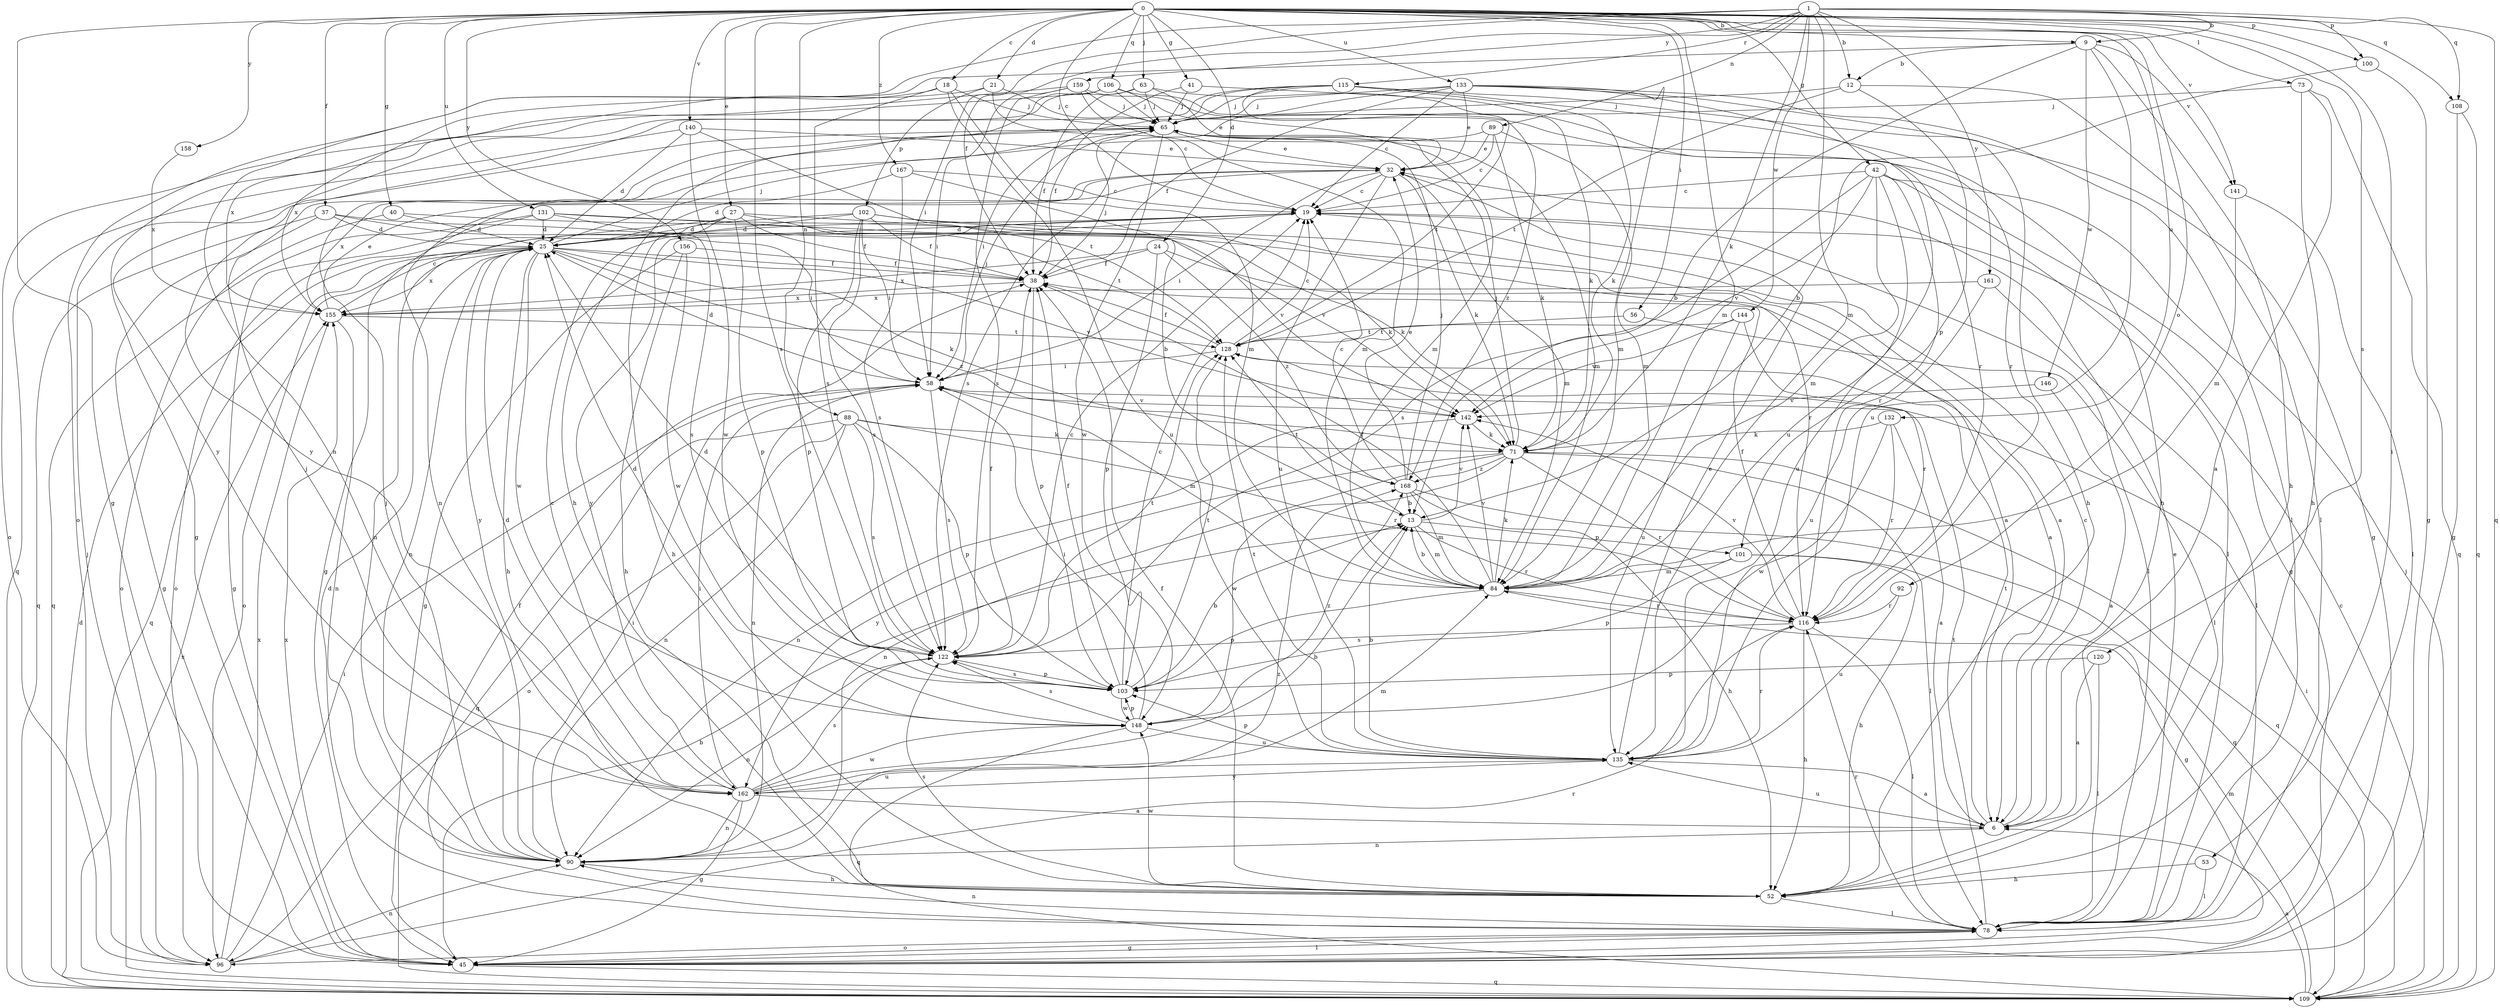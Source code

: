 strict digraph  {
0;
1;
6;
9;
12;
13;
18;
19;
21;
24;
25;
27;
32;
37;
38;
40;
41;
42;
45;
52;
53;
56;
58;
63;
65;
71;
73;
78;
84;
88;
89;
90;
92;
96;
100;
101;
102;
103;
106;
108;
109;
115;
116;
120;
122;
128;
131;
132;
133;
135;
140;
141;
142;
144;
146;
148;
155;
156;
158;
159;
161;
162;
167;
168;
0 -> 9  [label=b];
0 -> 18  [label=c];
0 -> 19  [label=c];
0 -> 21  [label=d];
0 -> 24  [label=d];
0 -> 27  [label=e];
0 -> 37  [label=f];
0 -> 40  [label=g];
0 -> 41  [label=g];
0 -> 42  [label=g];
0 -> 45  [label=g];
0 -> 53  [label=i];
0 -> 56  [label=i];
0 -> 63  [label=j];
0 -> 73  [label=l];
0 -> 84  [label=m];
0 -> 88  [label=n];
0 -> 92  [label=o];
0 -> 100  [label=p];
0 -> 106  [label=q];
0 -> 108  [label=q];
0 -> 120  [label=s];
0 -> 122  [label=s];
0 -> 131  [label=u];
0 -> 132  [label=u];
0 -> 133  [label=u];
0 -> 140  [label=v];
0 -> 141  [label=v];
0 -> 156  [label=y];
0 -> 158  [label=y];
0 -> 167  [label=z];
1 -> 9  [label=b];
1 -> 12  [label=b];
1 -> 38  [label=f];
1 -> 58  [label=i];
1 -> 71  [label=k];
1 -> 84  [label=m];
1 -> 89  [label=n];
1 -> 90  [label=n];
1 -> 100  [label=p];
1 -> 108  [label=q];
1 -> 109  [label=q];
1 -> 115  [label=r];
1 -> 144  [label=w];
1 -> 159  [label=y];
1 -> 161  [label=y];
6 -> 19  [label=c];
6 -> 90  [label=n];
6 -> 128  [label=t];
6 -> 135  [label=u];
9 -> 12  [label=b];
9 -> 13  [label=b];
9 -> 52  [label=h];
9 -> 96  [label=o];
9 -> 135  [label=u];
9 -> 141  [label=v];
9 -> 146  [label=w];
12 -> 65  [label=j];
12 -> 78  [label=l];
12 -> 101  [label=p];
12 -> 128  [label=t];
13 -> 84  [label=m];
13 -> 101  [label=p];
13 -> 116  [label=r];
13 -> 128  [label=t];
13 -> 142  [label=v];
18 -> 65  [label=j];
18 -> 84  [label=m];
18 -> 122  [label=s];
18 -> 135  [label=u];
18 -> 155  [label=x];
19 -> 25  [label=d];
19 -> 78  [label=l];
19 -> 162  [label=y];
21 -> 65  [label=j];
21 -> 84  [label=m];
21 -> 102  [label=p];
21 -> 155  [label=x];
24 -> 6  [label=a];
24 -> 38  [label=f];
24 -> 103  [label=p];
24 -> 155  [label=x];
24 -> 168  [label=z];
25 -> 38  [label=f];
25 -> 52  [label=h];
25 -> 65  [label=j];
25 -> 71  [label=k];
25 -> 90  [label=n];
25 -> 96  [label=o];
25 -> 109  [label=q];
25 -> 142  [label=v];
25 -> 148  [label=w];
25 -> 155  [label=x];
25 -> 162  [label=y];
25 -> 168  [label=z];
27 -> 25  [label=d];
27 -> 38  [label=f];
27 -> 52  [label=h];
27 -> 71  [label=k];
27 -> 90  [label=n];
27 -> 103  [label=p];
27 -> 128  [label=t];
32 -> 19  [label=c];
32 -> 45  [label=g];
32 -> 58  [label=i];
32 -> 71  [label=k];
32 -> 84  [label=m];
32 -> 135  [label=u];
32 -> 155  [label=x];
37 -> 25  [label=d];
37 -> 45  [label=g];
37 -> 58  [label=i];
37 -> 109  [label=q];
37 -> 142  [label=v];
38 -> 65  [label=j];
38 -> 103  [label=p];
38 -> 155  [label=x];
40 -> 25  [label=d];
40 -> 96  [label=o];
40 -> 116  [label=r];
41 -> 38  [label=f];
41 -> 65  [label=j];
41 -> 116  [label=r];
42 -> 19  [label=c];
42 -> 45  [label=g];
42 -> 78  [label=l];
42 -> 84  [label=m];
42 -> 116  [label=r];
42 -> 122  [label=s];
42 -> 135  [label=u];
42 -> 142  [label=v];
45 -> 13  [label=b];
45 -> 78  [label=l];
45 -> 109  [label=q];
45 -> 155  [label=x];
52 -> 38  [label=f];
52 -> 78  [label=l];
52 -> 122  [label=s];
52 -> 148  [label=w];
53 -> 52  [label=h];
53 -> 78  [label=l];
56 -> 78  [label=l];
56 -> 128  [label=t];
58 -> 25  [label=d];
58 -> 65  [label=j];
58 -> 84  [label=m];
58 -> 90  [label=n];
58 -> 122  [label=s];
58 -> 142  [label=v];
63 -> 32  [label=e];
63 -> 38  [label=f];
63 -> 65  [label=j];
63 -> 71  [label=k];
63 -> 162  [label=y];
65 -> 32  [label=e];
65 -> 84  [label=m];
65 -> 148  [label=w];
71 -> 65  [label=j];
71 -> 78  [label=l];
71 -> 90  [label=n];
71 -> 109  [label=q];
71 -> 116  [label=r];
71 -> 148  [label=w];
71 -> 162  [label=y];
71 -> 168  [label=z];
73 -> 6  [label=a];
73 -> 52  [label=h];
73 -> 65  [label=j];
73 -> 109  [label=q];
78 -> 25  [label=d];
78 -> 32  [label=e];
78 -> 38  [label=f];
78 -> 45  [label=g];
78 -> 90  [label=n];
78 -> 96  [label=o];
78 -> 116  [label=r];
78 -> 128  [label=t];
84 -> 13  [label=b];
84 -> 38  [label=f];
84 -> 71  [label=k];
84 -> 103  [label=p];
84 -> 116  [label=r];
84 -> 142  [label=v];
88 -> 71  [label=k];
88 -> 90  [label=n];
88 -> 96  [label=o];
88 -> 103  [label=p];
88 -> 109  [label=q];
88 -> 116  [label=r];
88 -> 122  [label=s];
89 -> 19  [label=c];
89 -> 32  [label=e];
89 -> 71  [label=k];
89 -> 84  [label=m];
89 -> 90  [label=n];
90 -> 52  [label=h];
90 -> 58  [label=i];
90 -> 65  [label=j];
90 -> 168  [label=z];
92 -> 116  [label=r];
92 -> 135  [label=u];
96 -> 58  [label=i];
96 -> 65  [label=j];
96 -> 90  [label=n];
96 -> 116  [label=r];
96 -> 155  [label=x];
100 -> 13  [label=b];
100 -> 45  [label=g];
101 -> 45  [label=g];
101 -> 52  [label=h];
101 -> 84  [label=m];
101 -> 103  [label=p];
102 -> 6  [label=a];
102 -> 25  [label=d];
102 -> 38  [label=f];
102 -> 58  [label=i];
102 -> 71  [label=k];
102 -> 96  [label=o];
102 -> 103  [label=p];
102 -> 122  [label=s];
103 -> 13  [label=b];
103 -> 19  [label=c];
103 -> 25  [label=d];
103 -> 38  [label=f];
103 -> 122  [label=s];
103 -> 128  [label=t];
103 -> 148  [label=w];
106 -> 45  [label=g];
106 -> 52  [label=h];
106 -> 65  [label=j];
106 -> 84  [label=m];
106 -> 168  [label=z];
108 -> 45  [label=g];
108 -> 109  [label=q];
109 -> 6  [label=a];
109 -> 19  [label=c];
109 -> 25  [label=d];
109 -> 58  [label=i];
109 -> 65  [label=j];
109 -> 84  [label=m];
109 -> 155  [label=x];
115 -> 45  [label=g];
115 -> 52  [label=h];
115 -> 58  [label=i];
115 -> 65  [label=j];
115 -> 71  [label=k];
115 -> 128  [label=t];
115 -> 162  [label=y];
116 -> 38  [label=f];
116 -> 52  [label=h];
116 -> 78  [label=l];
116 -> 122  [label=s];
116 -> 142  [label=v];
120 -> 6  [label=a];
120 -> 78  [label=l];
120 -> 103  [label=p];
122 -> 19  [label=c];
122 -> 25  [label=d];
122 -> 38  [label=f];
122 -> 90  [label=n];
122 -> 103  [label=p];
122 -> 128  [label=t];
128 -> 19  [label=c];
128 -> 38  [label=f];
128 -> 58  [label=i];
131 -> 6  [label=a];
131 -> 25  [label=d];
131 -> 45  [label=g];
131 -> 109  [label=q];
131 -> 122  [label=s];
131 -> 142  [label=v];
132 -> 6  [label=a];
132 -> 71  [label=k];
132 -> 116  [label=r];
132 -> 148  [label=w];
133 -> 19  [label=c];
133 -> 32  [label=e];
133 -> 38  [label=f];
133 -> 52  [label=h];
133 -> 65  [label=j];
133 -> 78  [label=l];
133 -> 84  [label=m];
133 -> 122  [label=s];
133 -> 135  [label=u];
135 -> 6  [label=a];
135 -> 13  [label=b];
135 -> 32  [label=e];
135 -> 103  [label=p];
135 -> 116  [label=r];
135 -> 128  [label=t];
135 -> 162  [label=y];
140 -> 25  [label=d];
140 -> 32  [label=e];
140 -> 109  [label=q];
140 -> 128  [label=t];
140 -> 148  [label=w];
141 -> 78  [label=l];
141 -> 84  [label=m];
142 -> 71  [label=k];
142 -> 90  [label=n];
144 -> 116  [label=r];
144 -> 128  [label=t];
144 -> 135  [label=u];
144 -> 142  [label=v];
146 -> 6  [label=a];
146 -> 142  [label=v];
148 -> 58  [label=i];
148 -> 103  [label=p];
148 -> 109  [label=q];
148 -> 122  [label=s];
148 -> 135  [label=u];
148 -> 168  [label=z];
155 -> 19  [label=c];
155 -> 32  [label=e];
155 -> 90  [label=n];
155 -> 128  [label=t];
156 -> 38  [label=f];
156 -> 45  [label=g];
156 -> 52  [label=h];
156 -> 148  [label=w];
158 -> 155  [label=x];
159 -> 19  [label=c];
159 -> 58  [label=i];
159 -> 65  [label=j];
159 -> 96  [label=o];
159 -> 116  [label=r];
159 -> 122  [label=s];
161 -> 78  [label=l];
161 -> 135  [label=u];
161 -> 155  [label=x];
162 -> 6  [label=a];
162 -> 13  [label=b];
162 -> 19  [label=c];
162 -> 25  [label=d];
162 -> 45  [label=g];
162 -> 58  [label=i];
162 -> 65  [label=j];
162 -> 84  [label=m];
162 -> 90  [label=n];
162 -> 122  [label=s];
162 -> 135  [label=u];
162 -> 148  [label=w];
167 -> 13  [label=b];
167 -> 19  [label=c];
167 -> 25  [label=d];
167 -> 122  [label=s];
168 -> 13  [label=b];
168 -> 19  [label=c];
168 -> 32  [label=e];
168 -> 52  [label=h];
168 -> 65  [label=j];
168 -> 84  [label=m];
168 -> 109  [label=q];
}
